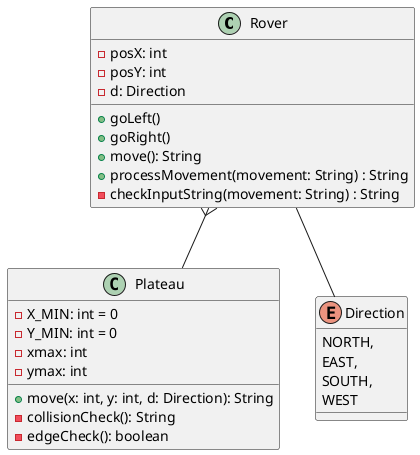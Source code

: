 @startuml
'https://plantuml.com/class-diagram

Rover }-- Plateau
Rover -- Direction


class Plateau {
- X_MIN: int = 0
- Y_MIN: int = 0
- xmax: int
- ymax: int

+ move(x: int, y: int, d: Direction): String
- collisionCheck(): String
- edgeCheck(): boolean
}

class Rover {
    - posX: int
    - posY: int
    - d: Direction

    + goLeft()
    + goRight()
    + move(): String
    + processMovement(movement: String) : String
    - checkInputString(movement: String) : String
}


enum Direction {
NORTH,
EAST,
SOUTH,
WEST
}

@enduml